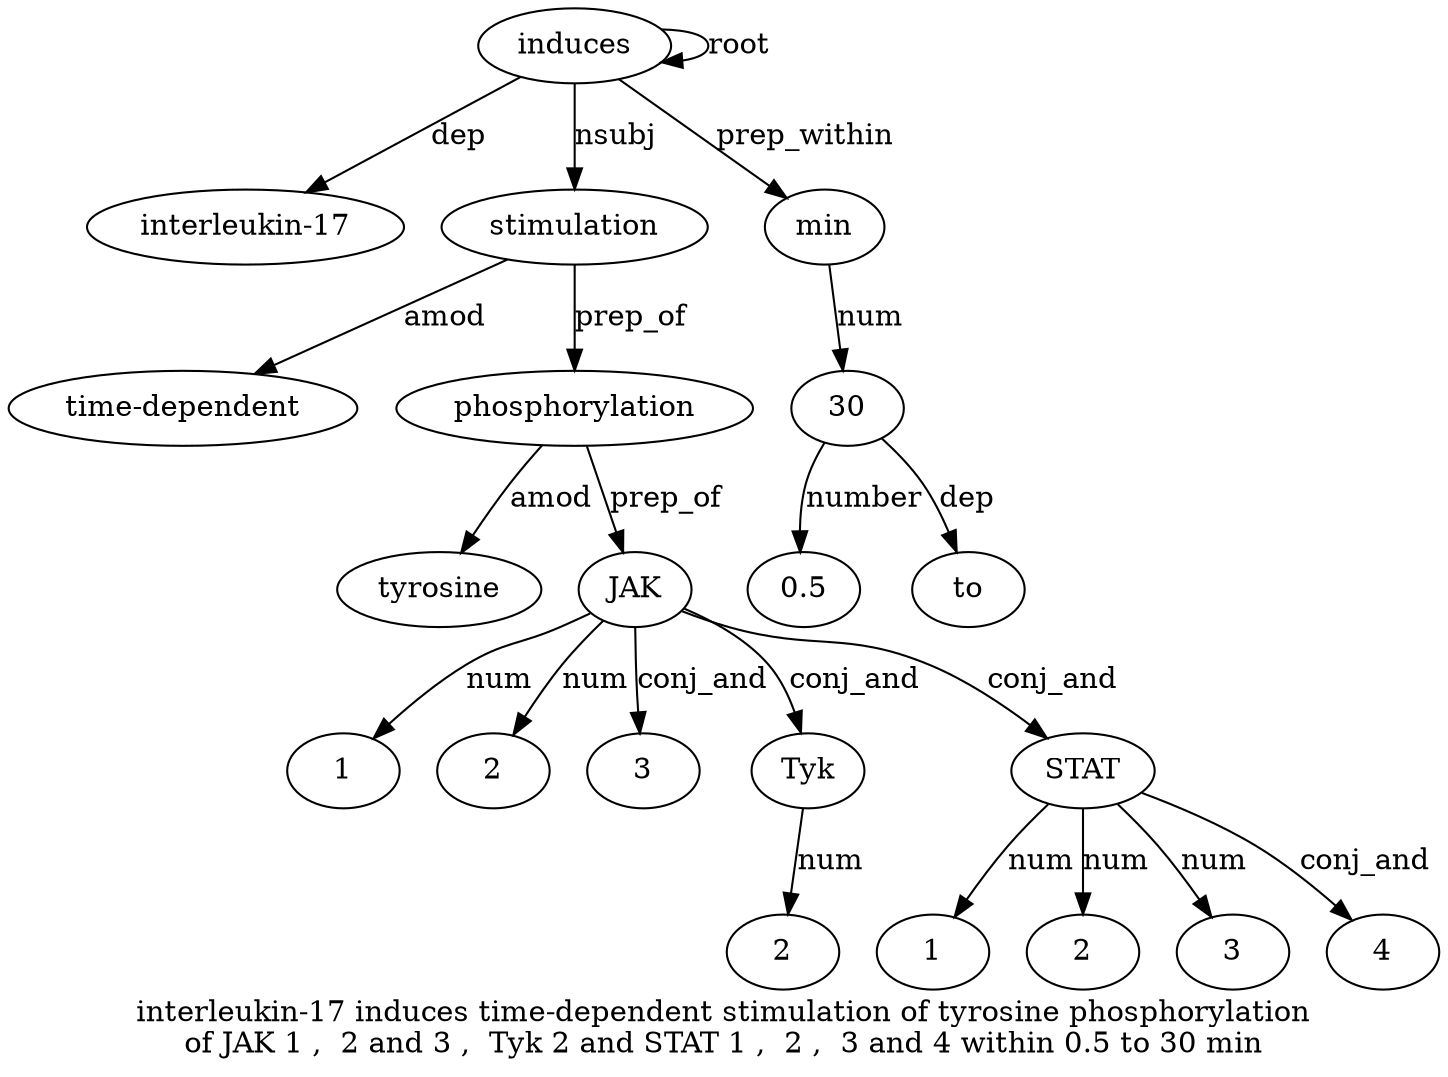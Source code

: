 digraph "interleukin-17 induces time-dependent stimulation of tyrosine phosphorylation of JAK 1 ,  2 and 3 ,  Tyk 2 and STAT 1 ,  2 ,  3 and 4 within 0.5 to 30 min" {
label="interleukin-17 induces time-dependent stimulation of tyrosine phosphorylation
of JAK 1 ,  2 and 3 ,  Tyk 2 and STAT 1 ,  2 ,  3 and 4 within 0.5 to 30 min";
induces2 [style=filled, fillcolor=white, label=induces];
"interleukin-17" [style=filled, fillcolor=white, label="interleukin-17"];
induces2 -> "interleukin-17"  [label=dep];
induces2 -> induces2  [label=root];
stimulation4 [style=filled, fillcolor=white, label=stimulation];
"time-dependent3" [style=filled, fillcolor=white, label="time-dependent"];
stimulation4 -> "time-dependent3"  [label=amod];
induces2 -> stimulation4  [label=nsubj];
phosphorylation7 [style=filled, fillcolor=white, label=phosphorylation];
tyrosine6 [style=filled, fillcolor=white, label=tyrosine];
phosphorylation7 -> tyrosine6  [label=amod];
stimulation4 -> phosphorylation7  [label=prep_of];
JAK9 [style=filled, fillcolor=white, label=JAK];
phosphorylation7 -> JAK9  [label=prep_of];
110 [style=filled, fillcolor=white, label=1];
JAK9 -> 110  [label=num];
21 [style=filled, fillcolor=white, label=2];
JAK9 -> 21  [label=num];
314 [style=filled, fillcolor=white, label=3];
JAK9 -> 314  [label=conj_and];
Tyk16 [style=filled, fillcolor=white, label=Tyk];
JAK9 -> Tyk16  [label=conj_and];
217 [style=filled, fillcolor=white, label=2];
Tyk16 -> 217  [label=num];
STAT19 [style=filled, fillcolor=white, label=STAT];
JAK9 -> STAT19  [label=conj_and];
120 [style=filled, fillcolor=white, label=1];
STAT19 -> 120  [label=num];
2 [style=filled, fillcolor=white, label=2];
STAT19 -> 2  [label=num];
324 [style=filled, fillcolor=white, label=3];
STAT19 -> 324  [label=num];
426 [style=filled, fillcolor=white, label=4];
STAT19 -> 426  [label=conj_and];
30 [style=filled, fillcolor=white, label=30];
"0.528" [style=filled, fillcolor=white, label="0.5"];
30 -> "0.528"  [label=number];
to29 [style=filled, fillcolor=white, label=to];
30 -> to29  [label=dep];
min31 [style=filled, fillcolor=white, label=min];
min31 -> 30  [label=num];
induces2 -> min31  [label=prep_within];
}
